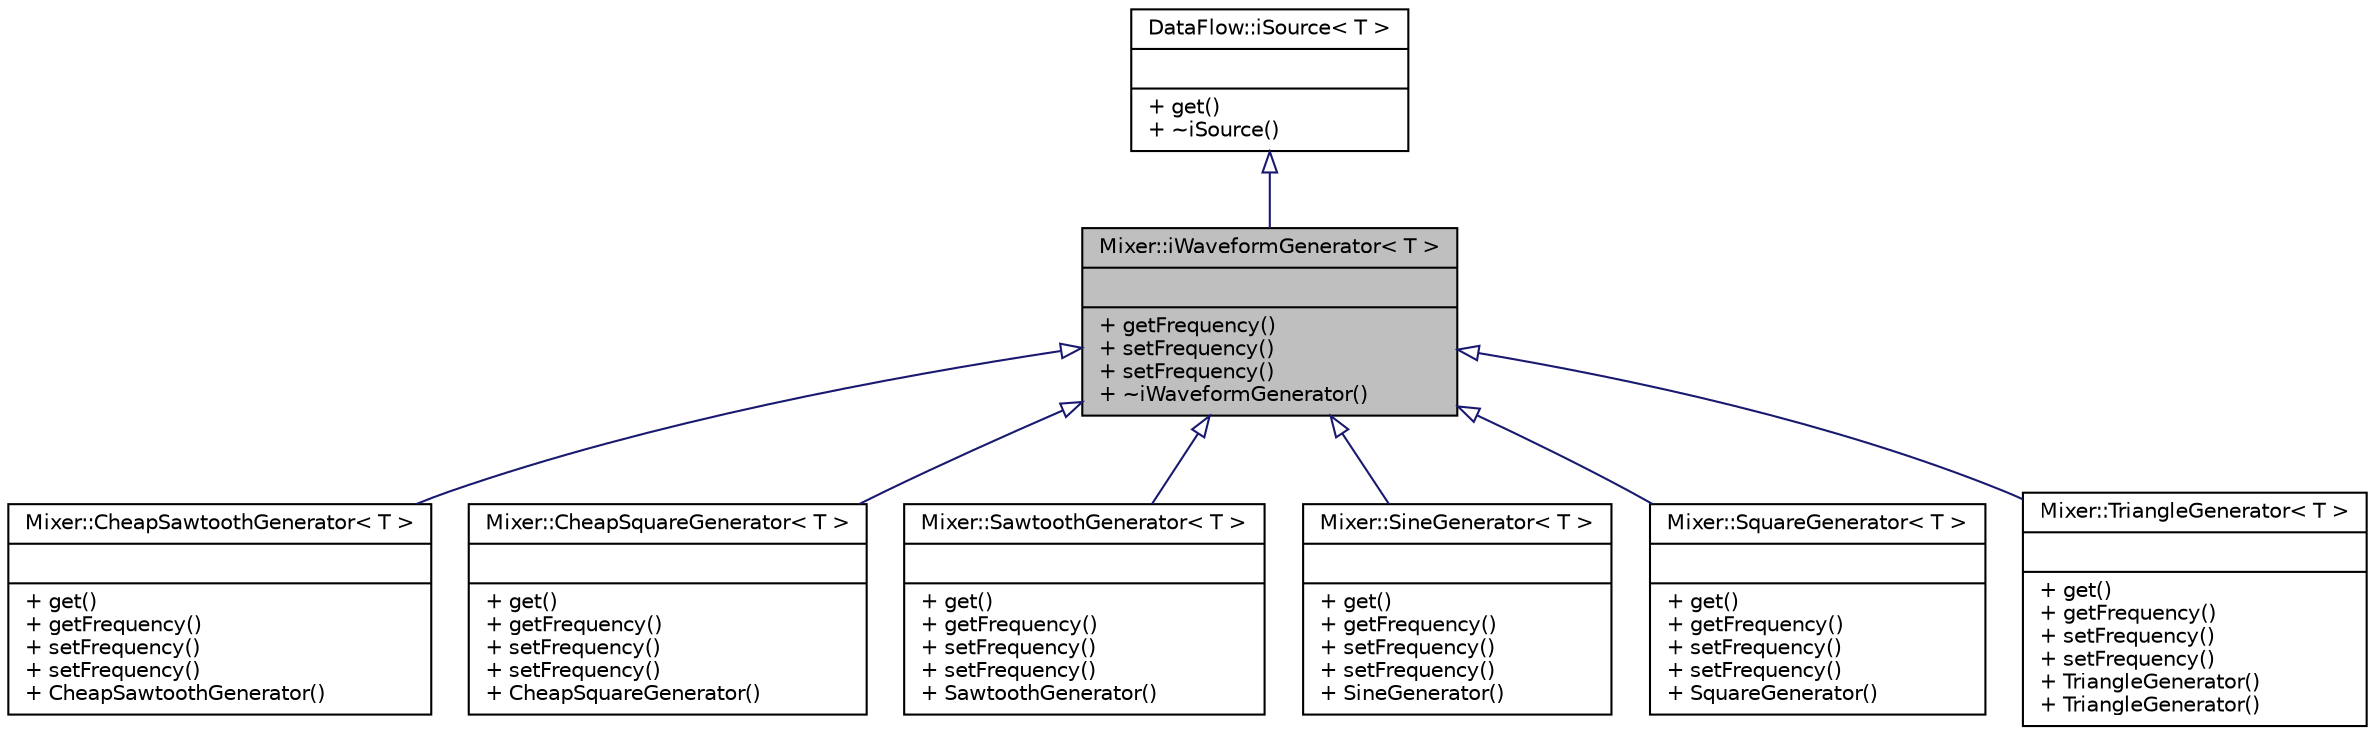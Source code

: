 digraph "Mixer::iWaveformGenerator&lt; T &gt;"
{
 // INTERACTIVE_SVG=YES
  bgcolor="transparent";
  edge [fontname="Helvetica",fontsize="10",labelfontname="Helvetica",labelfontsize="10"];
  node [fontname="Helvetica",fontsize="10",shape=record];
  Node0 [label="{Mixer::iWaveformGenerator\< T \>\n||+ getFrequency()\l+ setFrequency()\l+ setFrequency()\l+ ~iWaveformGenerator()\l}",height=0.2,width=0.4,color="black", fillcolor="grey75", style="filled", fontcolor="black"];
  Node1 -> Node0 [dir="back",color="midnightblue",fontsize="10",style="solid",arrowtail="onormal",fontname="Helvetica"];
  Node1 [label="{DataFlow::iSource\< T \>\n||+ get()\l+ ~iSource()\l}",height=0.2,width=0.4,color="black",URL="$classDataFlow_1_1iSource.html"];
  Node0 -> Node2 [dir="back",color="midnightblue",fontsize="10",style="solid",arrowtail="onormal",fontname="Helvetica"];
  Node2 [label="{Mixer::CheapSawtoothGenerator\< T \>\n||+ get()\l+ getFrequency()\l+ setFrequency()\l+ setFrequency()\l+ CheapSawtoothGenerator()\l}",height=0.2,width=0.4,color="black",URL="$classMixer_1_1CheapSawtoothGenerator.html"];
  Node0 -> Node3 [dir="back",color="midnightblue",fontsize="10",style="solid",arrowtail="onormal",fontname="Helvetica"];
  Node3 [label="{Mixer::CheapSquareGenerator\< T \>\n||+ get()\l+ getFrequency()\l+ setFrequency()\l+ setFrequency()\l+ CheapSquareGenerator()\l}",height=0.2,width=0.4,color="black",URL="$classMixer_1_1CheapSquareGenerator.html"];
  Node0 -> Node4 [dir="back",color="midnightblue",fontsize="10",style="solid",arrowtail="onormal",fontname="Helvetica"];
  Node4 [label="{Mixer::SawtoothGenerator\< T \>\n||+ get()\l+ getFrequency()\l+ setFrequency()\l+ setFrequency()\l+ SawtoothGenerator()\l}",height=0.2,width=0.4,color="black",URL="$classMixer_1_1SawtoothGenerator.html"];
  Node0 -> Node5 [dir="back",color="midnightblue",fontsize="10",style="solid",arrowtail="onormal",fontname="Helvetica"];
  Node5 [label="{Mixer::SineGenerator\< T \>\n||+ get()\l+ getFrequency()\l+ setFrequency()\l+ setFrequency()\l+ SineGenerator()\l}",height=0.2,width=0.4,color="black",URL="$classMixer_1_1SineGenerator.html"];
  Node0 -> Node6 [dir="back",color="midnightblue",fontsize="10",style="solid",arrowtail="onormal",fontname="Helvetica"];
  Node6 [label="{Mixer::SquareGenerator\< T \>\n||+ get()\l+ getFrequency()\l+ setFrequency()\l+ setFrequency()\l+ SquareGenerator()\l}",height=0.2,width=0.4,color="black",URL="$classMixer_1_1SquareGenerator.html"];
  Node0 -> Node7 [dir="back",color="midnightblue",fontsize="10",style="solid",arrowtail="onormal",fontname="Helvetica"];
  Node7 [label="{Mixer::TriangleGenerator\< T \>\n||+ get()\l+ getFrequency()\l+ setFrequency()\l+ setFrequency()\l+ TriangleGenerator()\l+ TriangleGenerator()\l}",height=0.2,width=0.4,color="black",URL="$classMixer_1_1TriangleGenerator.html"];
}
